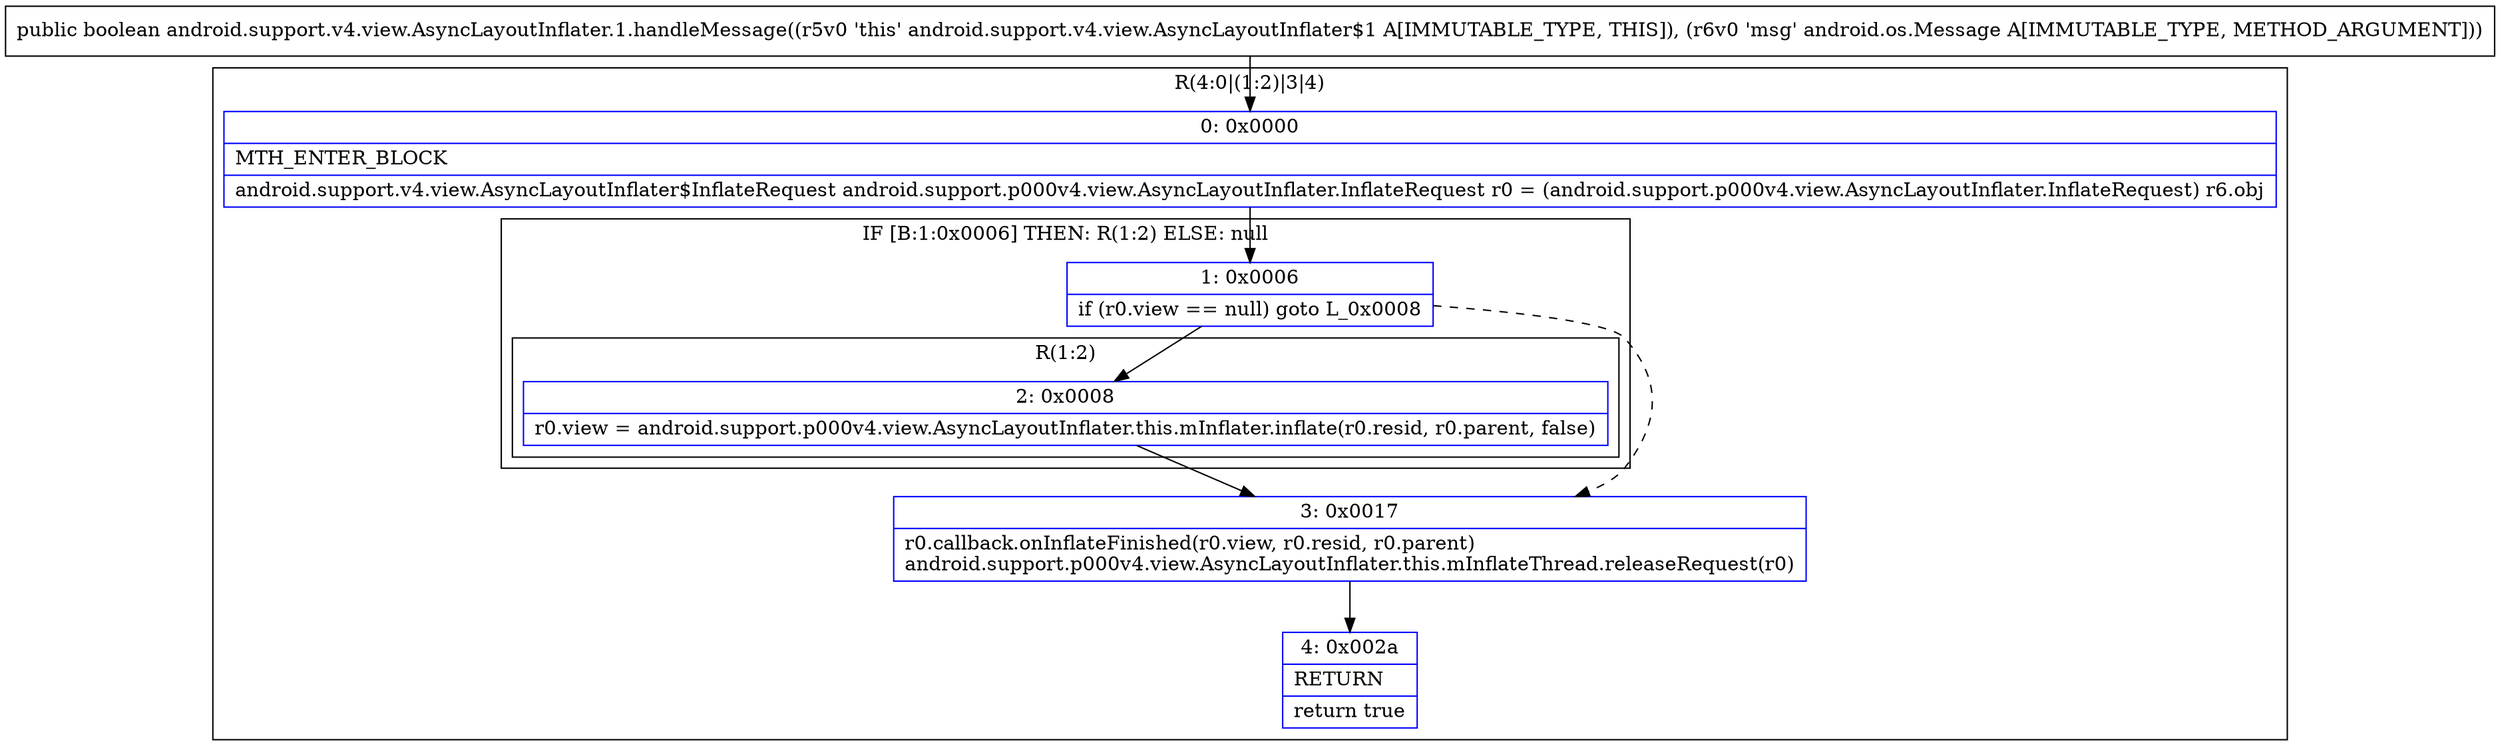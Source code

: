 digraph "CFG forandroid.support.v4.view.AsyncLayoutInflater.1.handleMessage(Landroid\/os\/Message;)Z" {
subgraph cluster_Region_982172245 {
label = "R(4:0|(1:2)|3|4)";
node [shape=record,color=blue];
Node_0 [shape=record,label="{0\:\ 0x0000|MTH_ENTER_BLOCK\l|android.support.v4.view.AsyncLayoutInflater$InflateRequest android.support.p000v4.view.AsyncLayoutInflater.InflateRequest r0 = (android.support.p000v4.view.AsyncLayoutInflater.InflateRequest) r6.obj\l}"];
subgraph cluster_IfRegion_835703973 {
label = "IF [B:1:0x0006] THEN: R(1:2) ELSE: null";
node [shape=record,color=blue];
Node_1 [shape=record,label="{1\:\ 0x0006|if (r0.view == null) goto L_0x0008\l}"];
subgraph cluster_Region_508536903 {
label = "R(1:2)";
node [shape=record,color=blue];
Node_2 [shape=record,label="{2\:\ 0x0008|r0.view = android.support.p000v4.view.AsyncLayoutInflater.this.mInflater.inflate(r0.resid, r0.parent, false)\l}"];
}
}
Node_3 [shape=record,label="{3\:\ 0x0017|r0.callback.onInflateFinished(r0.view, r0.resid, r0.parent)\landroid.support.p000v4.view.AsyncLayoutInflater.this.mInflateThread.releaseRequest(r0)\l}"];
Node_4 [shape=record,label="{4\:\ 0x002a|RETURN\l|return true\l}"];
}
MethodNode[shape=record,label="{public boolean android.support.v4.view.AsyncLayoutInflater.1.handleMessage((r5v0 'this' android.support.v4.view.AsyncLayoutInflater$1 A[IMMUTABLE_TYPE, THIS]), (r6v0 'msg' android.os.Message A[IMMUTABLE_TYPE, METHOD_ARGUMENT])) }"];
MethodNode -> Node_0;
Node_0 -> Node_1;
Node_1 -> Node_2;
Node_1 -> Node_3[style=dashed];
Node_2 -> Node_3;
Node_3 -> Node_4;
}


